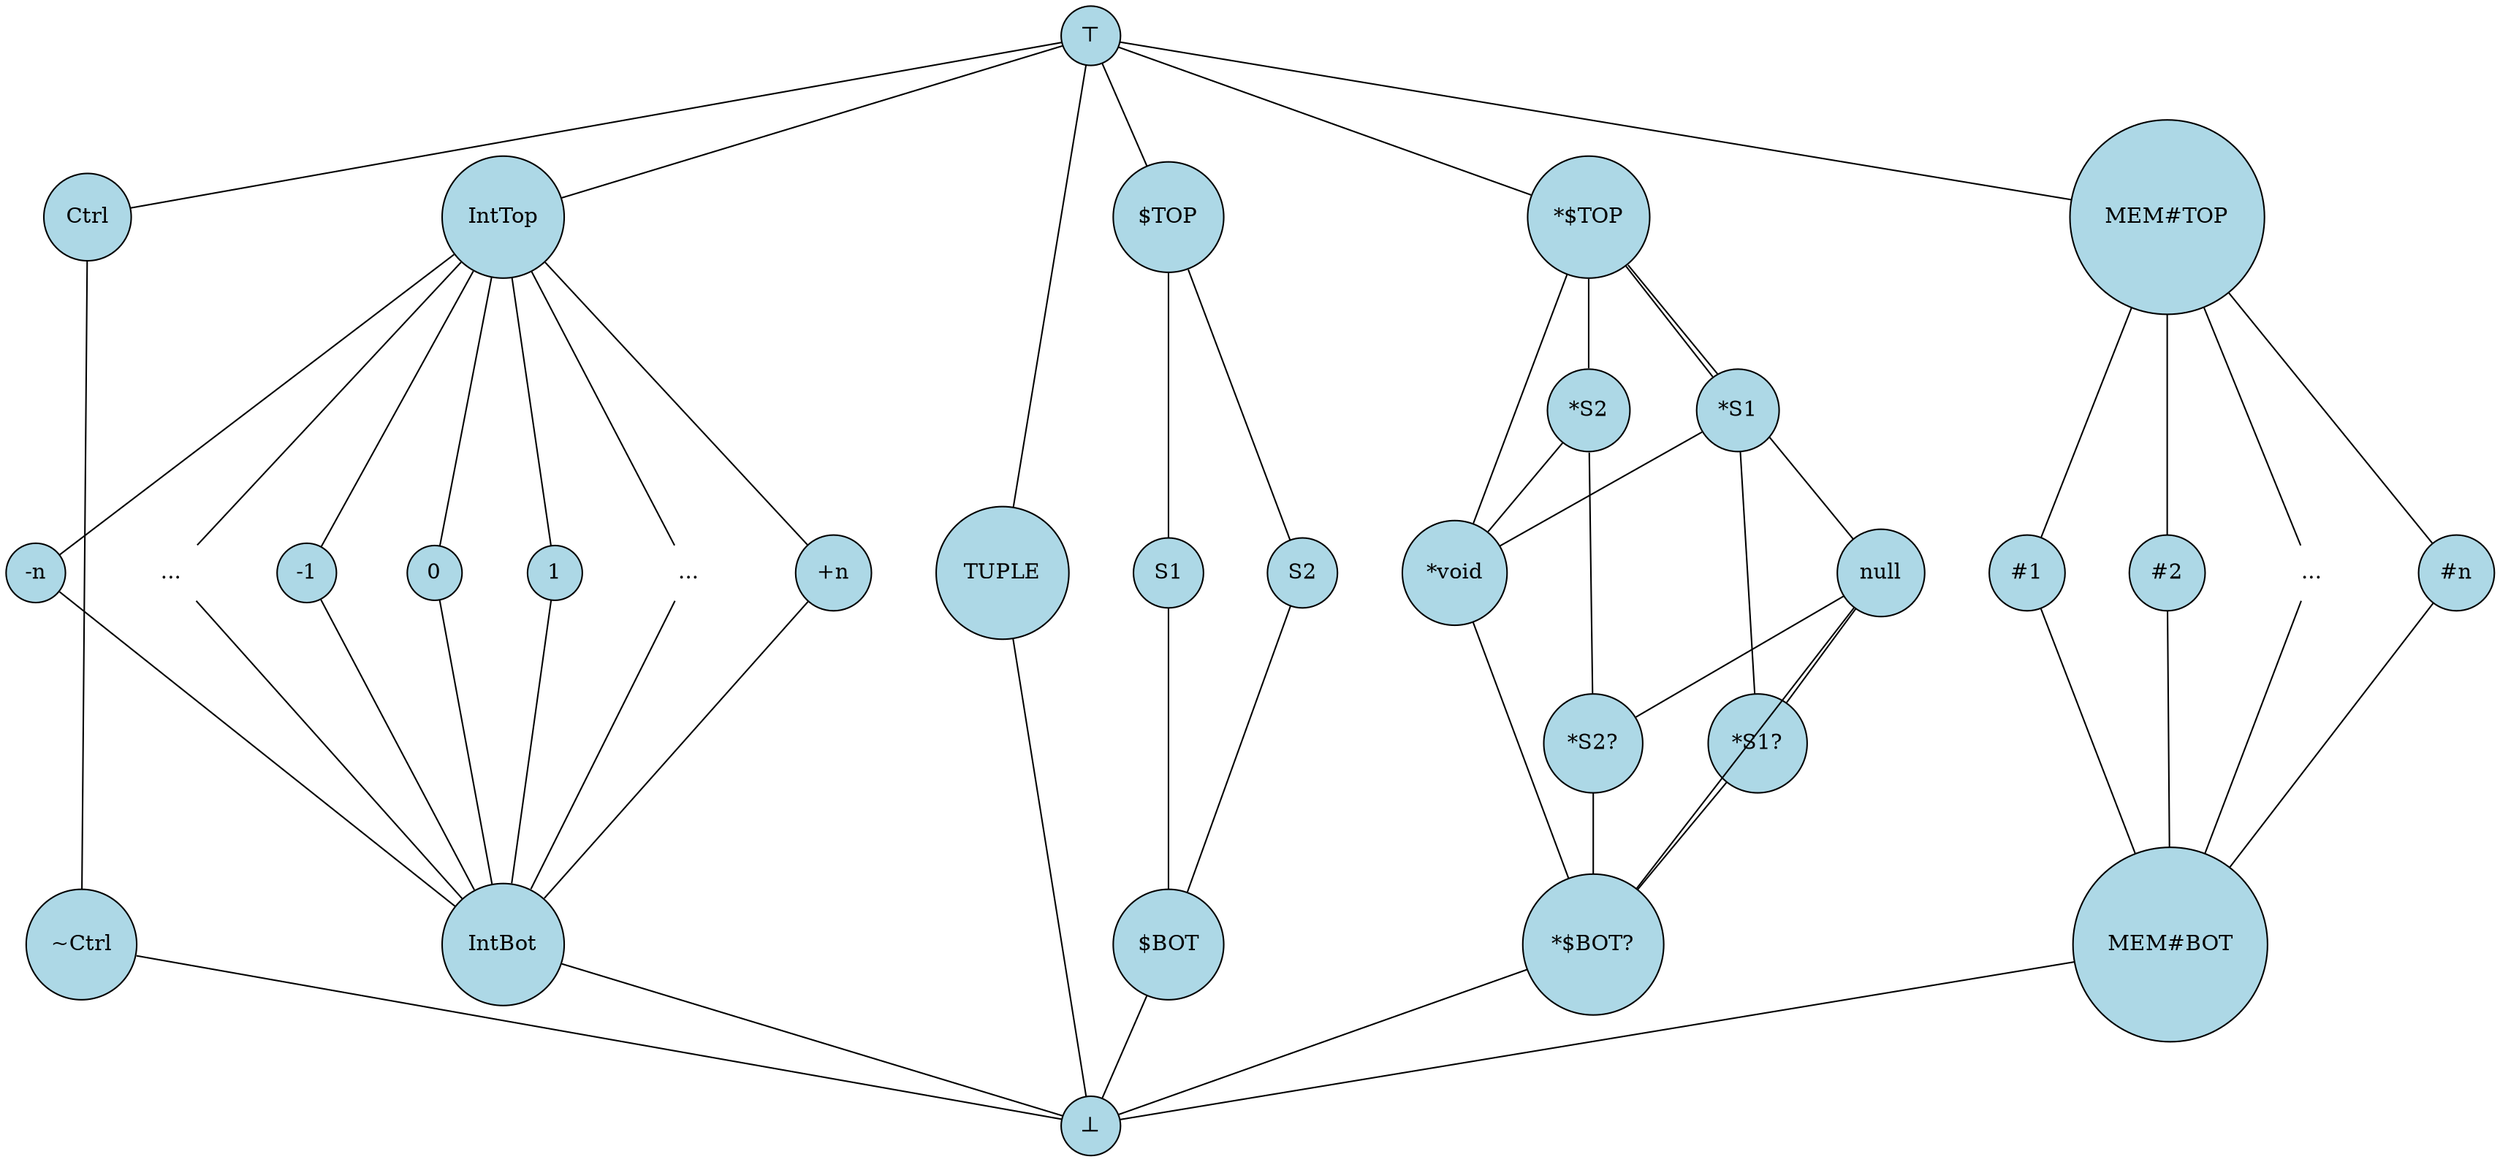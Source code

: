 digraph Lattice {
    // Define nodes
    splines=false;
    node [shape=circle, style=filled, fillcolor=lightblue];
    nodesep=0.6;

    TOP [label="⊤"];
    BOT [label="⊥"];

    CTRL [label="Ctrl"];
    XCTRL [label="~Ctrl"];

    INT_TOP [label="IntTop"];
    INT_BOT [label="IntBot"];

    INT_MIN [label="-n"];
    INT_MINDOTS [label="..." shape=none style=none];
    INT_MINUS [label="-1"];
    INT_ZERO [label="0"];
    INT_PLUS [label="1"];
    INT_MAXDOTS [label="..." shape=none style=none];
    INT_MAX [label="+n"];

    TUPLE [label="TUPLE"];

    STRUCT_TOP [label="$TOP"];
    STRUCT_S1  [label="S1"];
    STRUCT_S2  [label="S2"];
    STRUCT_BOT [label="$BOT"]

    PTR_TOP      [label="*$TOP"];
    PTR_NULL     [label="null"];
    PTR_VOIDPTR  [label="*void"];
    PTR_S1       [label="*S1"];
    PTR_S2       [label="*S2"];
    PTR_S1OPT    [label="*S1?"];
    PTR_S2OPT    [label="*S2?"];
    PTR_BOT      [label="*$BOT?"];

    MEM_TOP      [label="MEM#TOP"];
    MEM_ALIAS1   [label="#1"];
    MEM_ALIAS2   [label="#2"];
    MEM_ALIASDOTS  [label="..." shape=none style=none];
    MEM_ALIASN   [label="#n"];
    MEM_BOT      [label="MEM#BOT"];

    // Define edges
    edge [arrowhead=none];

    TOP -> CTRL;
    CTRL -> XCTRL;
    XCTRL -> BOT;

    TOP         -> INT_TOP;
    INT_TOP     -> INT_MIN;
    INT_TOP     -> INT_MINDOTS;
    INT_TOP     -> INT_MINUS;
    INT_TOP     -> INT_ZERO;
    INT_TOP     -> INT_PLUS;
    INT_TOP     -> INT_MAXDOTS;
    INT_TOP     -> INT_MAX;
    INT_MIN     -> INT_BOT;
    INT_MINDOTS -> INT_BOT;
    INT_MINUS   -> INT_BOT;
    INT_ZERO    -> INT_BOT;
    INT_PLUS    -> INT_BOT;
    INT_MAXDOTS -> INT_BOT;
    INT_MAX     -> INT_BOT;
    INT_BOT     -> BOT;

    INT_MIN -> INT_MINDOTS -> INT_MINUS -> INT_ZERO -> INT_PLUS -> INT_MAXDOTS -> INT_MAX [style=invis];

    TOP          -> TUPLE;
    TUPLE        -> BOT;

    TOP          -> STRUCT_TOP;
    STRUCT_TOP   -> STRUCT_S1;
    STRUCT_TOP   -> STRUCT_S2;
    STRUCT_S1    -> STRUCT_BOT;
    STRUCT_S2    -> STRUCT_BOT;
    STRUCT_BOT   -> BOT;

    TOP          -> PTR_TOP;
    PTR_TOP      -> PTR_S1;
    PTR_TOP      -> PTR_S2;
    PTR_TOP      -> PTR_NULL;
    PTR_TOP      -> PTR_VOIDPTR;
    PTR_NULL     -> PTR_BOT;
    PTR_NULL     -> PTR_S1OPT;
    PTR_NULL     -> PTR_S2OPT;
    PTR_S1       -> PTR_S1OPT;
    PTR_S1       -> PTR_VOIDPTR;
    PTR_S2       -> PTR_S2OPT;
    PTR_S2       -> PTR_VOIDPTR;
    PTR_VOIDPTR  -> PTR_BOT;
    PTR_S1OPT    -> PTR_BOT;
    PTR_S2OPT    -> PTR_BOT;
    PTR_BOT      -> BOT;

    TOP          -> MEM_TOP;
    MEM_TOP      -> MEM_ALIAS1;
    MEM_TOP      -> MEM_ALIAS2;
    MEM_TOP      -> MEM_ALIASDOTS;
    MEM_TOP      -> MEM_ALIASN;
    MEM_ALIAS1   -> MEM_BOT;
    MEM_ALIAS2   -> MEM_BOT;
    MEM_ALIASDOTS -> MEM_BOT;
    MEM_ALIASN    -> MEM_BOT;
    MEM_BOT       -> BOT;

    MEM_ALIAS1 -> MEM_ALIAS2 -> MEM_ALIASDOTS -> MEM_ALIASN [style=invis];

    // Additional customization
    {rank=same; TOP}
    {rank=same; INT_TOP; CTRL; STRUCT_TOP; PTR_TOP; MEM_TOP;}
    {rank=same; PTR_S1; PTR_S2;}
    {rank=same; INT_MIN; INT_MINDOTS;
                INT_MINUS; INT_ZERO;
                INT_PLUS; INT_MAXDOTS;
                INT_MAX; TUPLE; STRUCT_S1; STRUCT_S2;
                PTR_NULL; PTR_VOIDPTR;
                MEM_ALIAS1; MEM_ALIAS2;
                MEM_ALIASDOTS; MEM_ALIASN;}
    {rank=same; PTR_S1OPT; PTR_S2OPT;}
    {rank=same; INT_BOT; XCTRL; STRUCT_BOT; PTR_BOT; MEM_BOT;}
    {rank=same; BOT;}
}
